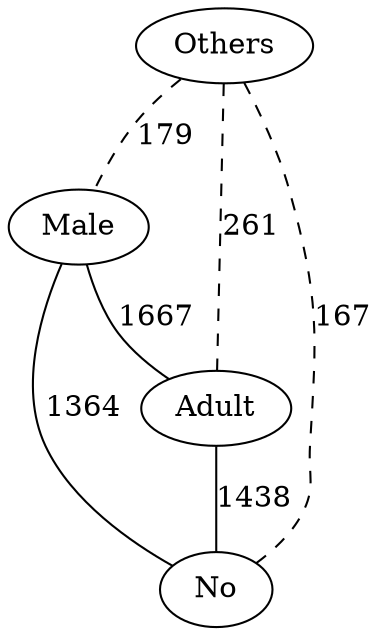 strict graph "()" {
Others;
Male;
Adult;
No;
Others -- Male  [color=black, label=179, style=dashed];
Others -- Adult  [color=black, label=261, style=dashed];
Others -- No  [color=black, label=167, style=dashed];
Male -- Adult  [color=black, label=1667, style=solid];
Male -- No  [color=black, label=1364, style=solid];
Adult -- No  [color=black, label=1438, style=solid];
}
